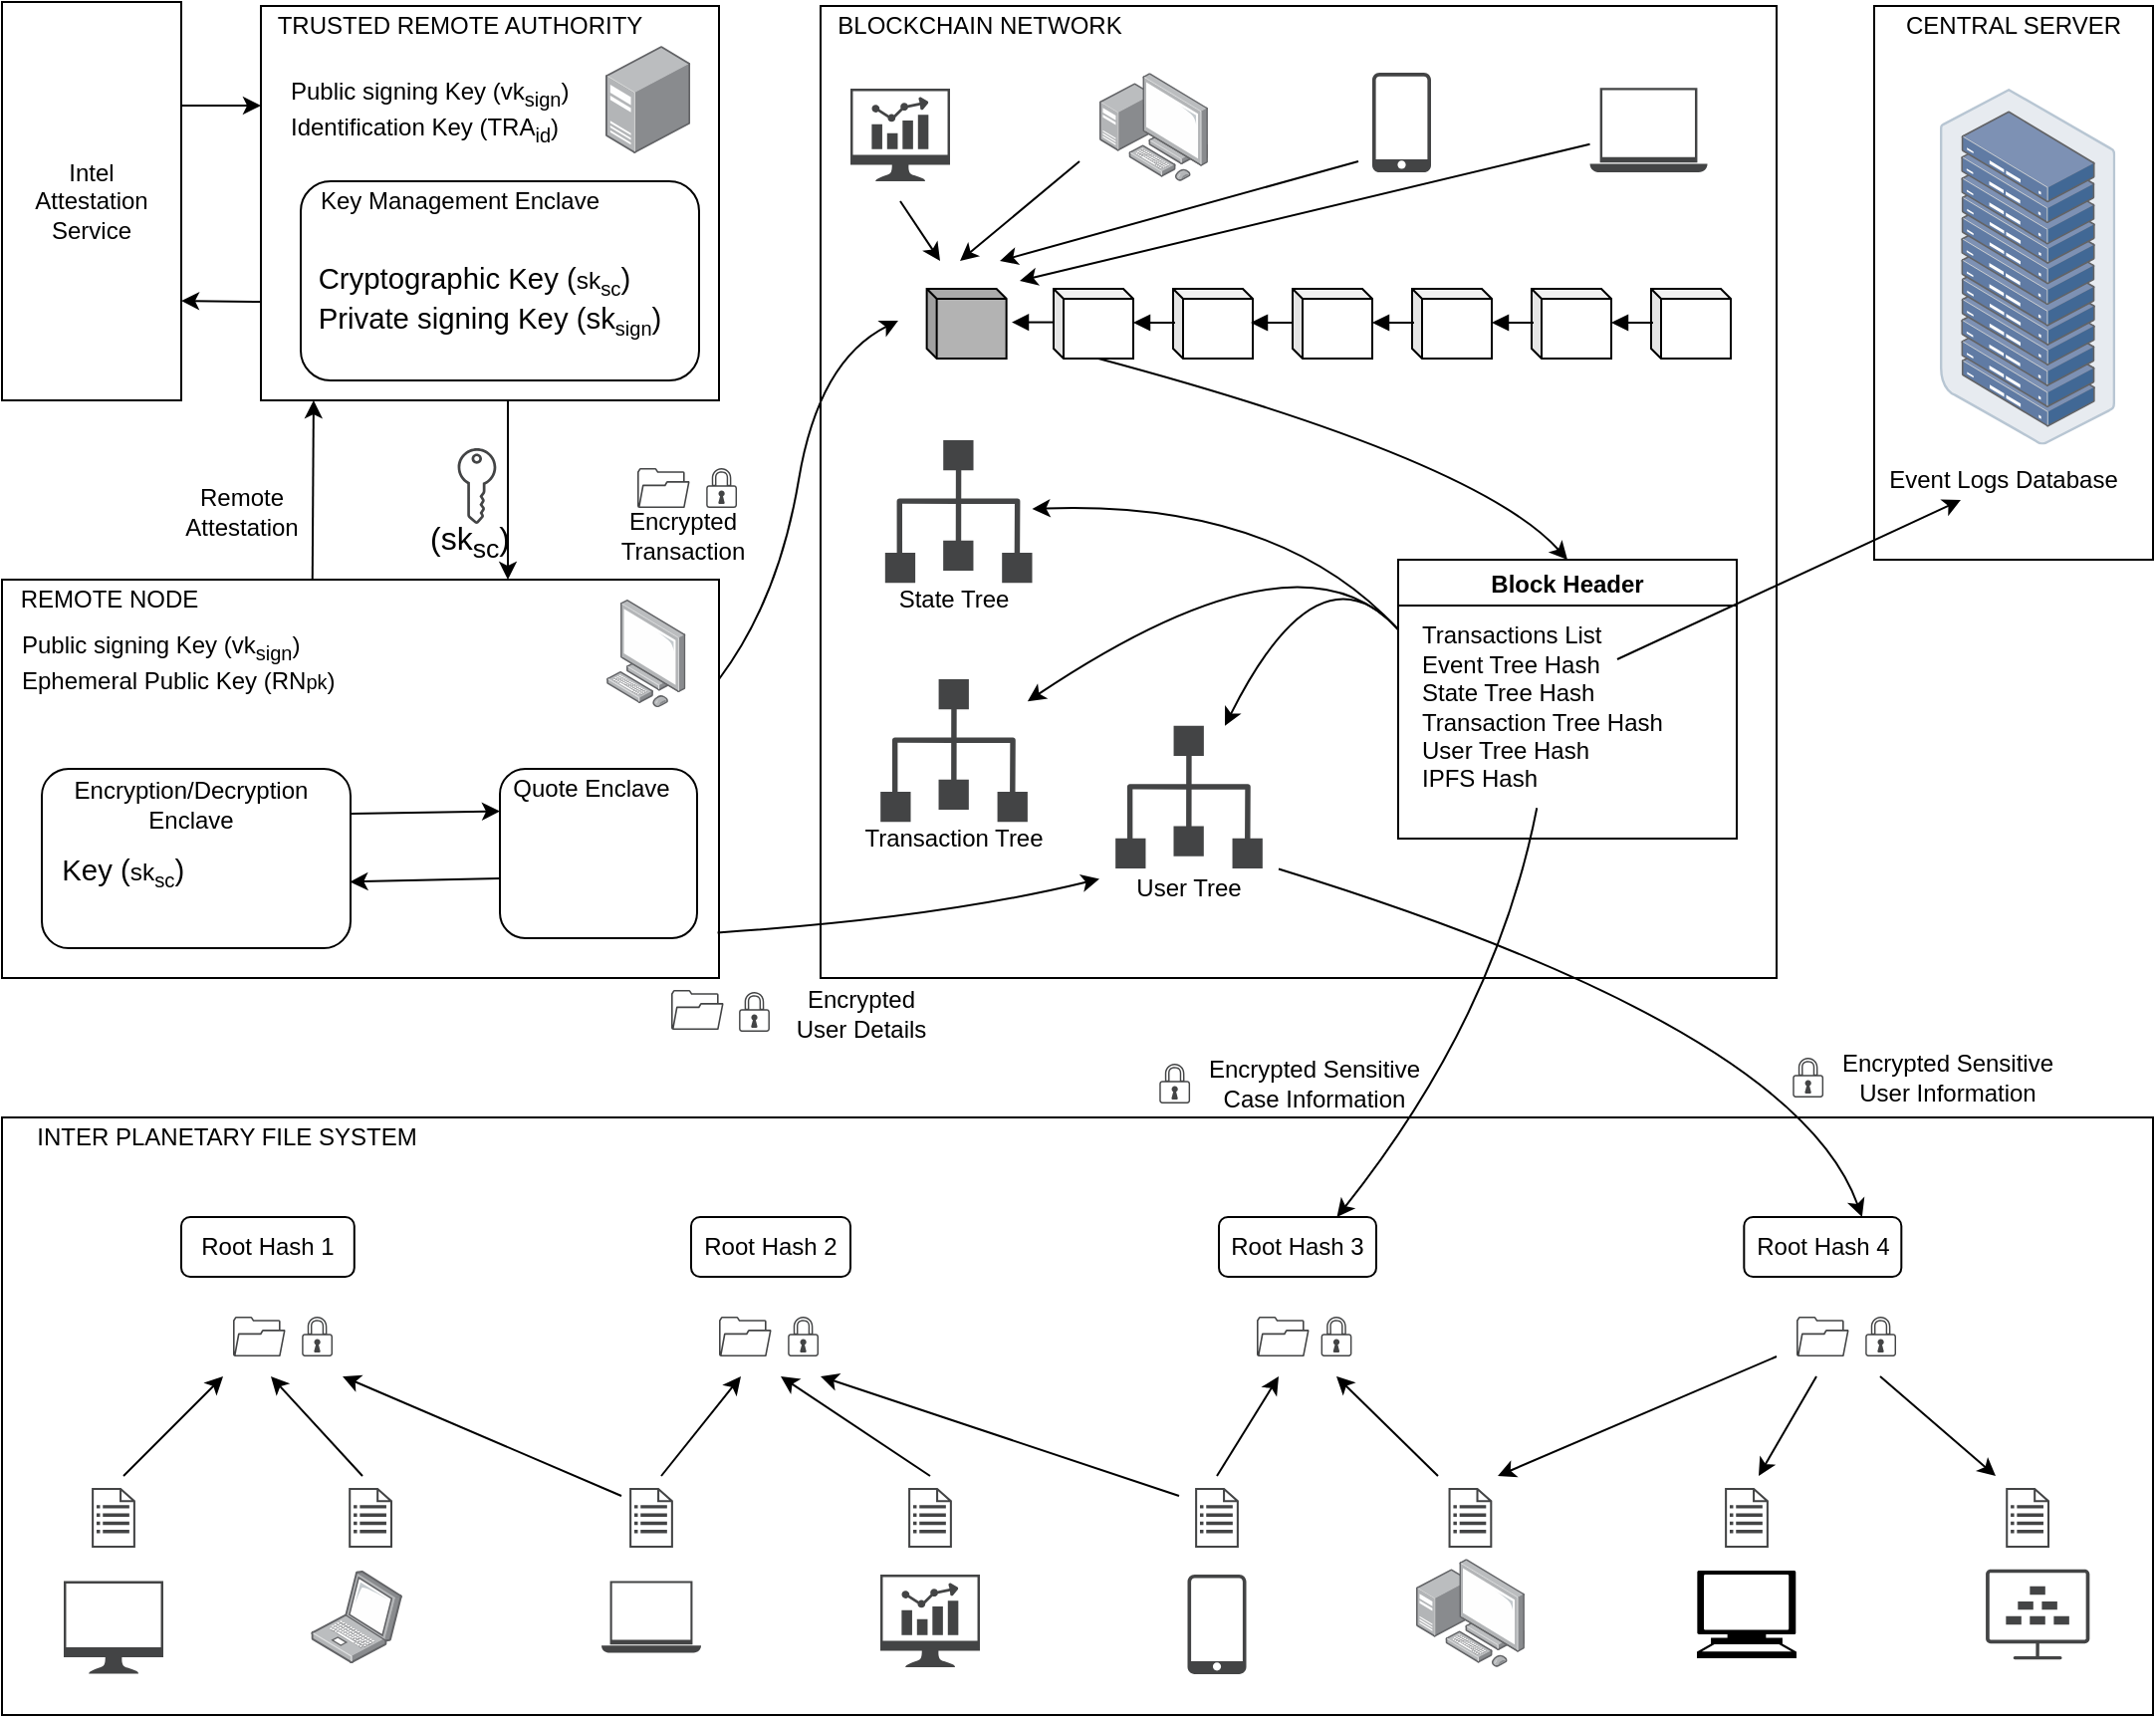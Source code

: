 <mxfile version="13.2.6" type="device"><diagram id="ZlvMi0QlI6TSLHgjh12x" name="Page-1"><mxGraphModel dx="1994" dy="653" grid="1" gridSize="10" guides="1" tooltips="1" connect="1" arrows="1" fold="1" page="1" pageScale="1" pageWidth="850" pageHeight="1100" math="0" shadow="0"><root><mxCell id="0"/><mxCell id="1" parent="0"/><mxCell id="I6vivVZ9-O53bkKmdJIt-48" value="" style="rounded=0;whiteSpace=wrap;html=1;" parent="1" vertex="1"><mxGeometry x="860" y="42" width="140" height="278" as="geometry"/></mxCell><mxCell id="nZCWz-0AaU7n0u_SrY7U-1" value="" style="rounded=0;whiteSpace=wrap;html=1;" parent="1" vertex="1"><mxGeometry x="50" y="42" width="230" height="198" as="geometry"/></mxCell><mxCell id="nZCWz-0AaU7n0u_SrY7U-2" value="" style="rounded=1;whiteSpace=wrap;html=1;" parent="1" vertex="1"><mxGeometry x="70" y="130" width="200" height="100" as="geometry"/></mxCell><mxCell id="nZCWz-0AaU7n0u_SrY7U-3" value="Key Management Enclave" style="text;html=1;strokeColor=none;fillColor=none;align=center;verticalAlign=middle;whiteSpace=wrap;rounded=0;" parent="1" vertex="1"><mxGeometry x="75" y="130" width="150" height="20" as="geometry"/></mxCell><mxCell id="nZCWz-0AaU7n0u_SrY7U-4" value="&lt;div style=&quot;text-align: left&quot;&gt;&lt;span style=&quot;font-family: &amp;#34;calibri&amp;#34; , sans-serif ; font-size: 11pt&quot;&gt;Cryptographic Key (&lt;/span&gt;&lt;span style=&quot;font-family: &amp;#34;calibri&amp;#34; , sans-serif&quot;&gt;&lt;span style=&quot;font-size: 12.222px&quot;&gt;sk&lt;sub&gt;sc&lt;/sub&gt;&lt;/span&gt;&lt;span style=&quot;font-size: 11pt&quot;&gt;)&lt;/span&gt;&lt;/span&gt;&lt;/div&gt;&lt;span style=&quot;font-family: &amp;#34;calibri&amp;#34; , sans-serif&quot;&gt;&lt;div style=&quot;text-align: left&quot;&gt;&lt;span style=&quot;font-size: 11pt&quot;&gt;Private signing Key (sk&lt;/span&gt;&lt;sub&gt;sign&lt;/sub&gt;&lt;span style=&quot;font-size: 11pt&quot;&gt;)&lt;/span&gt;&lt;/div&gt;&lt;/span&gt;" style="text;html=1;strokeColor=none;fillColor=none;align=center;verticalAlign=middle;whiteSpace=wrap;rounded=0;" parent="1" vertex="1"><mxGeometry x="75" y="170" width="180" height="40" as="geometry"/></mxCell><mxCell id="nZCWz-0AaU7n0u_SrY7U-5" value="Public signing Key (vk&lt;sub&gt;sign&lt;/sub&gt;)&lt;br&gt;Identification Key (TRA&lt;sub&gt;id&lt;/sub&gt;)" style="text;html=1;strokeColor=none;fillColor=none;align=left;verticalAlign=middle;whiteSpace=wrap;rounded=0;" parent="1" vertex="1"><mxGeometry x="63" y="80" width="200" height="30" as="geometry"/></mxCell><mxCell id="nZCWz-0AaU7n0u_SrY7U-6" value="TRUSTED REMOTE AUTHORITY" style="text;html=1;strokeColor=none;fillColor=none;align=center;verticalAlign=middle;whiteSpace=wrap;rounded=0;" parent="1" vertex="1"><mxGeometry x="50" y="42" width="200" height="20" as="geometry"/></mxCell><mxCell id="nZCWz-0AaU7n0u_SrY7U-7" value="" style="rounded=0;whiteSpace=wrap;html=1;" parent="1" vertex="1"><mxGeometry x="-80" y="330" width="360" height="200" as="geometry"/></mxCell><mxCell id="nZCWz-0AaU7n0u_SrY7U-8" value="REMOTE NODE" style="text;html=1;strokeColor=none;fillColor=none;align=center;verticalAlign=middle;whiteSpace=wrap;rounded=0;" parent="1" vertex="1"><mxGeometry x="-81" y="330" width="110" height="20" as="geometry"/></mxCell><mxCell id="nZCWz-0AaU7n0u_SrY7U-9" value="" style="rounded=1;whiteSpace=wrap;html=1;" parent="1" vertex="1"><mxGeometry x="-60" y="425" width="155" height="90" as="geometry"/></mxCell><mxCell id="nZCWz-0AaU7n0u_SrY7U-12" value="Public signing Key (vk&lt;sub&gt;sign&lt;/sub&gt;)&lt;br&gt;Ephemeral Public Key (RN&lt;span style=&quot;font-size: 10px&quot;&gt;pk&lt;/span&gt;)&lt;span style=&quot;font-size: 10px&quot;&gt;&lt;br&gt;&lt;/span&gt;&lt;span style=&quot;font-size: 8.333px&quot;&gt;&amp;nbsp;&lt;/span&gt;" style="text;html=1;strokeColor=none;fillColor=none;align=left;verticalAlign=middle;whiteSpace=wrap;rounded=0;" parent="1" vertex="1"><mxGeometry x="-72.5" y="364.06" width="170" height="30" as="geometry"/></mxCell><mxCell id="nZCWz-0AaU7n0u_SrY7U-13" value="&lt;div&gt;&lt;span style=&quot;font-family: &amp;#34;calibri&amp;#34; , sans-serif ; font-size: 11pt&quot;&gt;&amp;nbsp; Key (&lt;/span&gt;&lt;span style=&quot;font-family: &amp;#34;calibri&amp;#34; , sans-serif&quot;&gt;&lt;span style=&quot;font-size: 12.222px&quot;&gt;sk&lt;sub&gt;sc&lt;/sub&gt;&lt;/span&gt;&lt;span style=&quot;font-size: 11pt&quot;&gt;)&lt;br&gt;&lt;/span&gt;&lt;/span&gt;&lt;/div&gt;&lt;span style=&quot;font-family: &amp;#34;calibri&amp;#34; , sans-serif&quot;&gt;&lt;br&gt;&lt;/span&gt;" style="text;html=1;strokeColor=none;fillColor=none;align=left;verticalAlign=middle;whiteSpace=wrap;rounded=0;" parent="1" vertex="1"><mxGeometry x="-60" y="465" width="145" height="40" as="geometry"/></mxCell><mxCell id="nZCWz-0AaU7n0u_SrY7U-14" value="Encryption/Decryption Enclave" style="text;html=1;strokeColor=none;fillColor=none;align=center;verticalAlign=middle;whiteSpace=wrap;rounded=0;" parent="1" vertex="1"><mxGeometry x="-55" y="425" width="140" height="35" as="geometry"/></mxCell><mxCell id="nZCWz-0AaU7n0u_SrY7U-16" value="" style="rounded=0;whiteSpace=wrap;html=1;" parent="1" vertex="1"><mxGeometry x="331" y="42" width="480" height="488" as="geometry"/></mxCell><mxCell id="nZCWz-0AaU7n0u_SrY7U-17" value="BLOCKCHAIN NETWORK" style="text;html=1;strokeColor=none;fillColor=none;align=center;verticalAlign=middle;whiteSpace=wrap;rounded=0;" parent="1" vertex="1"><mxGeometry x="331" y="42" width="160" height="20" as="geometry"/></mxCell><mxCell id="nZCWz-0AaU7n0u_SrY7U-18" value="" style="shape=cube;whiteSpace=wrap;html=1;boundedLbl=1;backgroundOutline=1;darkOpacity=0.05;darkOpacity2=0.1;size=5;" parent="1" vertex="1"><mxGeometry x="448" y="184" width="40" height="35" as="geometry"/></mxCell><mxCell id="nZCWz-0AaU7n0u_SrY7U-19" value="" style="shape=cube;whiteSpace=wrap;html=1;boundedLbl=1;backgroundOutline=1;darkOpacity=0.05;darkOpacity2=0.1;size=5;" parent="1" vertex="1"><mxGeometry x="508" y="184" width="40" height="35" as="geometry"/></mxCell><mxCell id="nZCWz-0AaU7n0u_SrY7U-20" value="" style="shape=cube;whiteSpace=wrap;html=1;boundedLbl=1;backgroundOutline=1;darkOpacity=0.05;darkOpacity2=0.1;size=5;" parent="1" vertex="1"><mxGeometry x="568" y="184" width="40" height="35" as="geometry"/></mxCell><mxCell id="nZCWz-0AaU7n0u_SrY7U-21" value="" style="shape=cube;whiteSpace=wrap;html=1;boundedLbl=1;backgroundOutline=1;darkOpacity=0.05;darkOpacity2=0.1;size=5;" parent="1" vertex="1"><mxGeometry x="628" y="184" width="40" height="35" as="geometry"/></mxCell><mxCell id="nZCWz-0AaU7n0u_SrY7U-22" value="" style="shape=cube;whiteSpace=wrap;html=1;boundedLbl=1;backgroundOutline=1;darkOpacity=0.05;darkOpacity2=0.1;size=5;" parent="1" vertex="1"><mxGeometry x="748" y="184" width="40" height="35" as="geometry"/></mxCell><mxCell id="nZCWz-0AaU7n0u_SrY7U-23" value="" style="shape=cube;whiteSpace=wrap;html=1;boundedLbl=1;backgroundOutline=1;darkOpacity=0.05;darkOpacity2=0.1;size=5;" parent="1" vertex="1"><mxGeometry x="688" y="184" width="40" height="35" as="geometry"/></mxCell><mxCell id="nZCWz-0AaU7n0u_SrY7U-33" value="" style="endArrow=block;endFill=1;endSize=6;html=1;entryX=0;entryY=0;entryDx=40;entryDy=20;entryPerimeter=0;" parent="1" edge="1"><mxGeometry width="100" relative="1" as="geometry"><mxPoint x="749" y="201" as="sourcePoint"/><mxPoint x="728" y="201" as="targetPoint"/></mxGeometry></mxCell><mxCell id="nZCWz-0AaU7n0u_SrY7U-34" value="" style="endArrow=block;endFill=1;endSize=6;html=1;entryX=0;entryY=0;entryDx=40;entryDy=20;entryPerimeter=0;" parent="1" edge="1"><mxGeometry width="100" relative="1" as="geometry"><mxPoint x="689" y="201" as="sourcePoint"/><mxPoint x="668" y="201" as="targetPoint"/></mxGeometry></mxCell><mxCell id="nZCWz-0AaU7n0u_SrY7U-35" value="" style="endArrow=block;endFill=1;endSize=6;html=1;entryX=0;entryY=0;entryDx=40;entryDy=20;entryPerimeter=0;" parent="1" edge="1"><mxGeometry width="100" relative="1" as="geometry"><mxPoint x="629" y="201" as="sourcePoint"/><mxPoint x="608" y="201" as="targetPoint"/></mxGeometry></mxCell><mxCell id="nZCWz-0AaU7n0u_SrY7U-36" value="" style="endArrow=block;endFill=1;endSize=6;html=1;entryX=0;entryY=0;entryDx=40;entryDy=20;entryPerimeter=0;" parent="1" edge="1"><mxGeometry width="100" relative="1" as="geometry"><mxPoint x="568" y="201" as="sourcePoint"/><mxPoint x="547" y="201" as="targetPoint"/></mxGeometry></mxCell><mxCell id="nZCWz-0AaU7n0u_SrY7U-37" value="" style="endArrow=block;endFill=1;endSize=6;html=1;entryX=0;entryY=0;entryDx=40;entryDy=20;entryPerimeter=0;" parent="1" edge="1"><mxGeometry width="100" relative="1" as="geometry"><mxPoint x="509" y="201" as="sourcePoint"/><mxPoint x="488" y="201" as="targetPoint"/></mxGeometry></mxCell><mxCell id="nZCWz-0AaU7n0u_SrY7U-38" value="Block Header" style="swimlane;" parent="1" vertex="1"><mxGeometry x="621" y="320" width="170" height="140" as="geometry"/></mxCell><mxCell id="nZCWz-0AaU7n0u_SrY7U-39" value="Transactions List&lt;br&gt;Event Tree Hash&lt;br&gt;State Tree Hash&lt;br&gt;Transaction Tree Hash&lt;br&gt;User Tree Hash&lt;br&gt;IPFS Hash" style="text;html=1;strokeColor=none;fillColor=none;align=left;verticalAlign=middle;whiteSpace=wrap;rounded=0;" parent="nZCWz-0AaU7n0u_SrY7U-38" vertex="1"><mxGeometry x="10" y="28" width="140" height="92" as="geometry"/></mxCell><mxCell id="nZCWz-0AaU7n0u_SrY7U-42" value="&lt;span style=&quot;color: rgba(0 , 0 , 0 , 0) ; font-family: monospace ; font-size: 0px&quot;&gt;%3CmxGraphModel%3E%3Croot%3E%3CmxCell%20id%3D%220%22%2F%3E%3CmxCell%20id%3D%221%22%20parent%3D%220%22%2F%3E%3CmxCell%20id%3D%222%22%20value%3D%22%22%20style%3D%22endArrow%3Dclassic%3Bhtml%3D1%3BentryX%3D1.325%3BentryY%3D1.5%3BentryDx%3D0%3BentryDy%3D0%3BentryPerimeter%3D0%3B%22%20edge%3D%221%22%20parent%3D%221%22%3E%3CmxGeometry%20width%3D%2250%22%20height%3D%2250%22%20relative%3D%221%22%20as%3D%22geometry%22%3E%3CmxPoint%20x%3D%22350%22%20y%3D%22830%22%20as%3D%22sourcePoint%22%2F%3E%3CmxPoint%20x%3D%22210.005%22%20y%3D%22770%22%20as%3D%22targetPoint%22%2F%3E%3C%2FmxGeometry%3E%3C%2FmxCell%3E%3C%2Froot%3E%3C%2FmxGraphModel%3E&lt;/span&gt;" style="rounded=0;whiteSpace=wrap;html=1;" parent="1" vertex="1"><mxGeometry x="-80" y="600" width="1080" height="300" as="geometry"/></mxCell><mxCell id="nZCWz-0AaU7n0u_SrY7U-43" value="INTER PLANETARY FILE SYSTEM" style="text;html=1;strokeColor=none;fillColor=none;align=center;verticalAlign=middle;whiteSpace=wrap;rounded=0;" parent="1" vertex="1"><mxGeometry x="-77" y="600" width="220" height="20" as="geometry"/></mxCell><mxCell id="nZCWz-0AaU7n0u_SrY7U-44" value="Root Hash 1" style="rounded=1;whiteSpace=wrap;html=1;" parent="1" vertex="1"><mxGeometry x="10.0" y="650" width="86.9" height="30" as="geometry"/></mxCell><mxCell id="I6vivVZ9-O53bkKmdJIt-7" value="" style="pointerEvents=1;shadow=0;dashed=0;html=1;strokeColor=none;fillColor=#434445;aspect=fixed;labelPosition=center;verticalLabelPosition=bottom;verticalAlign=top;align=center;outlineConnect=0;shape=mxgraph.vvd.laptop;" parent="1" vertex="1"><mxGeometry x="221" y="832.75" width="50" height="36" as="geometry"/></mxCell><mxCell id="I6vivVZ9-O53bkKmdJIt-9" value="" style="pointerEvents=1;shadow=0;dashed=0;html=1;strokeColor=none;fillColor=#434445;aspect=fixed;labelPosition=center;verticalLabelPosition=bottom;verticalAlign=top;align=center;outlineConnect=0;shape=mxgraph.vvd.monitor;" parent="1" vertex="1"><mxGeometry x="-49" y="832.75" width="50" height="46.5" as="geometry"/></mxCell><mxCell id="I6vivVZ9-O53bkKmdJIt-10" value="" style="pointerEvents=1;shadow=0;dashed=0;html=1;strokeColor=none;fillColor=#434445;aspect=fixed;labelPosition=center;verticalLabelPosition=bottom;verticalAlign=top;align=center;outlineConnect=0;shape=mxgraph.vvd.nsx_dashboard;" parent="1" vertex="1"><mxGeometry x="361" y="829.5" width="50" height="46.5" as="geometry"/></mxCell><mxCell id="I6vivVZ9-O53bkKmdJIt-11" value="" style="pointerEvents=1;shadow=0;dashed=0;html=1;strokeColor=none;fillColor=#434445;aspect=fixed;labelPosition=center;verticalLabelPosition=bottom;verticalAlign=top;align=center;outlineConnect=0;shape=mxgraph.vvd.recovery_plan;" parent="1" vertex="1"><mxGeometry x="-34.95" y="786" width="21.9" height="30" as="geometry"/></mxCell><mxCell id="I6vivVZ9-O53bkKmdJIt-12" value="" style="pointerEvents=1;shadow=0;dashed=0;html=1;strokeColor=none;fillColor=#434445;aspect=fixed;labelPosition=center;verticalLabelPosition=bottom;verticalAlign=top;align=center;outlineConnect=0;shape=mxgraph.vvd.phone;" parent="1" vertex="1"><mxGeometry x="515.25" y="829.5" width="29.5" height="50" as="geometry"/></mxCell><mxCell id="I6vivVZ9-O53bkKmdJIt-14" value="" style="points=[];aspect=fixed;html=1;align=center;shadow=0;dashed=0;image;image=img/lib/allied_telesis/computer_and_terminals/Personal_Computer_with_Server.svg;" parent="1" vertex="1"><mxGeometry x="630" y="821.55" width="54.45" height="54.45" as="geometry"/></mxCell><mxCell id="I6vivVZ9-O53bkKmdJIt-15" value="" style="points=[];aspect=fixed;html=1;align=center;shadow=0;dashed=0;image;image=img/lib/allied_telesis/computer_and_terminals/Laptop.svg;" parent="1" vertex="1"><mxGeometry x="75.15" y="827.5" width="45.85" height="46.5" as="geometry"/></mxCell><mxCell id="I6vivVZ9-O53bkKmdJIt-16" value="" style="pointerEvents=1;shadow=0;dashed=0;html=1;strokeColor=none;fillColor=#434445;aspect=fixed;labelPosition=center;verticalLabelPosition=bottom;verticalAlign=top;align=center;outlineConnect=0;shape=mxgraph.vvd.recovery_plan;" parent="1" vertex="1"><mxGeometry x="235.05" y="786" width="21.9" height="30" as="geometry"/></mxCell><mxCell id="I6vivVZ9-O53bkKmdJIt-17" value="" style="pointerEvents=1;shadow=0;dashed=0;html=1;strokeColor=none;fillColor=#434445;aspect=fixed;labelPosition=center;verticalLabelPosition=bottom;verticalAlign=top;align=center;outlineConnect=0;shape=mxgraph.vvd.recovery_plan;" parent="1" vertex="1"><mxGeometry x="375.05" y="786" width="21.9" height="30" as="geometry"/></mxCell><mxCell id="I6vivVZ9-O53bkKmdJIt-18" value="" style="pointerEvents=1;shadow=0;dashed=0;html=1;strokeColor=none;fillColor=#434445;aspect=fixed;labelPosition=center;verticalLabelPosition=bottom;verticalAlign=top;align=center;outlineConnect=0;shape=mxgraph.vvd.recovery_plan;" parent="1" vertex="1"><mxGeometry x="519.05" y="786" width="21.9" height="30" as="geometry"/></mxCell><mxCell id="I6vivVZ9-O53bkKmdJIt-19" value="" style="pointerEvents=1;shadow=0;dashed=0;html=1;strokeColor=none;fillColor=#434445;aspect=fixed;labelPosition=center;verticalLabelPosition=bottom;verticalAlign=top;align=center;outlineConnect=0;shape=mxgraph.vvd.recovery_plan;" parent="1" vertex="1"><mxGeometry x="646.27" y="786" width="21.9" height="30" as="geometry"/></mxCell><mxCell id="I6vivVZ9-O53bkKmdJIt-21" value="" style="pointerEvents=1;shadow=0;dashed=0;html=1;strokeColor=none;fillColor=#434445;aspect=fixed;labelPosition=center;verticalLabelPosition=bottom;verticalAlign=top;align=center;outlineConnect=0;shape=mxgraph.vvd.recovery_plan;" parent="1" vertex="1"><mxGeometry x="94.1" y="786" width="21.9" height="30" as="geometry"/></mxCell><mxCell id="I6vivVZ9-O53bkKmdJIt-22" value="Root Hash 2" style="rounded=1;whiteSpace=wrap;html=1;" parent="1" vertex="1"><mxGeometry x="266" y="650" width="80" height="30" as="geometry"/></mxCell><mxCell id="I6vivVZ9-O53bkKmdJIt-23" value="Root Hash 3" style="rounded=1;whiteSpace=wrap;html=1;" parent="1" vertex="1"><mxGeometry x="531" y="650" width="79" height="30" as="geometry"/></mxCell><mxCell id="I6vivVZ9-O53bkKmdJIt-24" value="" style="pointerEvents=1;shadow=0;dashed=0;html=1;strokeColor=none;fillColor=#434445;aspect=fixed;labelPosition=center;verticalLabelPosition=bottom;verticalAlign=top;align=center;outlineConnect=0;shape=mxgraph.vvd.folder;" parent="1" vertex="1"><mxGeometry x="36" y="700" width="26.32" height="20" as="geometry"/></mxCell><mxCell id="I6vivVZ9-O53bkKmdJIt-26" value="" style="pointerEvents=1;shadow=0;dashed=0;html=1;strokeColor=none;fillColor=#434445;aspect=fixed;labelPosition=center;verticalLabelPosition=bottom;verticalAlign=top;align=center;outlineConnect=0;shape=mxgraph.vvd.security;" parent="1" vertex="1"><mxGeometry x="70.6" y="700" width="15.4" height="20" as="geometry"/></mxCell><mxCell id="I6vivVZ9-O53bkKmdJIt-29" value="" style="pointerEvents=1;shadow=0;dashed=0;html=1;strokeColor=none;fillColor=#434445;aspect=fixed;labelPosition=center;verticalLabelPosition=bottom;verticalAlign=top;align=center;outlineConnect=0;shape=mxgraph.vvd.folder;" parent="1" vertex="1"><mxGeometry x="550" y="700" width="26.32" height="20" as="geometry"/></mxCell><mxCell id="I6vivVZ9-O53bkKmdJIt-30" value="" style="pointerEvents=1;shadow=0;dashed=0;html=1;strokeColor=none;fillColor=#434445;aspect=fixed;labelPosition=center;verticalLabelPosition=bottom;verticalAlign=top;align=center;outlineConnect=0;shape=mxgraph.vvd.security;" parent="1" vertex="1"><mxGeometry x="582.3" y="700" width="15.4" height="20" as="geometry"/></mxCell><mxCell id="I6vivVZ9-O53bkKmdJIt-31" value="" style="pointerEvents=1;shadow=0;dashed=0;html=1;strokeColor=none;fillColor=#434445;aspect=fixed;labelPosition=center;verticalLabelPosition=bottom;verticalAlign=top;align=center;outlineConnect=0;shape=mxgraph.vvd.folder;" parent="1" vertex="1"><mxGeometry x="280" y="700" width="26.32" height="20" as="geometry"/></mxCell><mxCell id="I6vivVZ9-O53bkKmdJIt-32" value="" style="pointerEvents=1;shadow=0;dashed=0;html=1;strokeColor=none;fillColor=#434445;aspect=fixed;labelPosition=center;verticalLabelPosition=bottom;verticalAlign=top;align=center;outlineConnect=0;shape=mxgraph.vvd.security;" parent="1" vertex="1"><mxGeometry x="314.6" y="700" width="15.4" height="20" as="geometry"/></mxCell><mxCell id="I6vivVZ9-O53bkKmdJIt-33" value="" style="endArrow=classic;html=1;exitX=0.728;exitY=-0.2;exitDx=0;exitDy=0;exitPerimeter=0;" parent="1" source="I6vivVZ9-O53bkKmdJIt-11" edge="1"><mxGeometry width="50" height="50" relative="1" as="geometry"><mxPoint x="-29" y="780" as="sourcePoint"/><mxPoint x="31" y="730" as="targetPoint"/></mxGeometry></mxCell><mxCell id="I6vivVZ9-O53bkKmdJIt-34" value="" style="endArrow=classic;html=1;" parent="1" edge="1"><mxGeometry width="50" height="50" relative="1" as="geometry"><mxPoint x="101" y="780" as="sourcePoint"/><mxPoint x="55" y="730" as="targetPoint"/></mxGeometry></mxCell><mxCell id="I6vivVZ9-O53bkKmdJIt-35" value="" style="endArrow=classic;html=1;entryX=1.325;entryY=1.5;entryDx=0;entryDy=0;entryPerimeter=0;" parent="1" target="I6vivVZ9-O53bkKmdJIt-26" edge="1"><mxGeometry width="50" height="50" relative="1" as="geometry"><mxPoint x="231" y="790" as="sourcePoint"/><mxPoint x="221.01" y="736" as="targetPoint"/></mxGeometry></mxCell><mxCell id="I6vivVZ9-O53bkKmdJIt-36" value="" style="endArrow=classic;html=1;" parent="1" edge="1"><mxGeometry width="50" height="50" relative="1" as="geometry"><mxPoint x="251" y="780" as="sourcePoint"/><mxPoint x="291" y="730" as="targetPoint"/></mxGeometry></mxCell><mxCell id="I6vivVZ9-O53bkKmdJIt-37" value="" style="endArrow=classic;html=1;" parent="1" edge="1"><mxGeometry width="50" height="50" relative="1" as="geometry"><mxPoint x="386" y="780" as="sourcePoint"/><mxPoint x="311" y="730" as="targetPoint"/></mxGeometry></mxCell><mxCell id="I6vivVZ9-O53bkKmdJIt-38" value="" style="endArrow=classic;html=1;" parent="1" edge="1"><mxGeometry width="50" height="50" relative="1" as="geometry"><mxPoint x="511" y="790" as="sourcePoint"/><mxPoint x="331" y="730" as="targetPoint"/></mxGeometry></mxCell><mxCell id="I6vivVZ9-O53bkKmdJIt-39" value="" style="endArrow=classic;html=1;" parent="1" edge="1"><mxGeometry width="50" height="50" relative="1" as="geometry"><mxPoint x="530" y="780" as="sourcePoint"/><mxPoint x="561" y="730" as="targetPoint"/></mxGeometry></mxCell><mxCell id="I6vivVZ9-O53bkKmdJIt-40" value="" style="endArrow=classic;html=1;" parent="1" edge="1"><mxGeometry width="50" height="50" relative="1" as="geometry"><mxPoint x="641" y="780" as="sourcePoint"/><mxPoint x="590" y="730" as="targetPoint"/></mxGeometry></mxCell><mxCell id="I6vivVZ9-O53bkKmdJIt-41" value="" style="curved=1;endArrow=classic;html=1;exitX=0.426;exitY=1.05;exitDx=0;exitDy=0;exitPerimeter=0;entryX=0.75;entryY=0;entryDx=0;entryDy=0;" parent="1" source="nZCWz-0AaU7n0u_SrY7U-39" target="I6vivVZ9-O53bkKmdJIt-23" edge="1"><mxGeometry width="50" height="50" relative="1" as="geometry"><mxPoint x="670" y="360" as="sourcePoint"/><mxPoint x="700" y="680" as="targetPoint"/><Array as="points"><mxPoint x="670" y="550"/></Array></mxGeometry></mxCell><mxCell id="I6vivVZ9-O53bkKmdJIt-44" value="" style="points=[];aspect=fixed;html=1;align=center;shadow=0;dashed=0;image;image=img/lib/allied_telesis/storage/Datacenter_Server_Rack.svg;" parent="1" vertex="1"><mxGeometry x="892.96" y="83.5" width="88.2" height="178.8" as="geometry"/></mxCell><mxCell id="I6vivVZ9-O53bkKmdJIt-47" value="" style="curved=1;endArrow=classic;html=1;entryX=0.25;entryY=1;entryDx=0;entryDy=0;" parent="1" edge="1"><mxGeometry width="50" height="50" relative="1" as="geometry"><mxPoint x="731" y="370" as="sourcePoint"/><mxPoint x="903.5" y="290" as="targetPoint"/><Array as="points"><mxPoint x="861" y="310"/></Array></mxGeometry></mxCell><mxCell id="I6vivVZ9-O53bkKmdJIt-49" value="CENTRAL SERVER" style="text;html=1;strokeColor=none;fillColor=none;align=center;verticalAlign=middle;whiteSpace=wrap;rounded=0;" parent="1" vertex="1"><mxGeometry x="870" y="42" width="120" height="20" as="geometry"/></mxCell><mxCell id="I6vivVZ9-O53bkKmdJIt-51" value="" style="shape=mxgraph.signs.tech.computer;html=1;pointerEvents=1;fillColor=#000000;strokeColor=none;verticalLabelPosition=bottom;verticalAlign=top;align=center;" parent="1" vertex="1"><mxGeometry x="771" y="827.5" width="50" height="44" as="geometry"/></mxCell><mxCell id="I6vivVZ9-O53bkKmdJIt-52" value="" style="pointerEvents=1;shadow=0;dashed=0;html=1;strokeColor=none;fillColor=#434445;aspect=fixed;labelPosition=center;verticalLabelPosition=bottom;verticalAlign=top;align=center;outlineConnect=0;shape=mxgraph.vvd.horizon;" parent="1" vertex="1"><mxGeometry x="916.04" y="826.83" width="52.13" height="45.35" as="geometry"/></mxCell><mxCell id="I6vivVZ9-O53bkKmdJIt-53" value="" style="pointerEvents=1;shadow=0;dashed=0;html=1;strokeColor=none;fillColor=#434445;aspect=fixed;labelPosition=center;verticalLabelPosition=bottom;verticalAlign=top;align=center;outlineConnect=0;shape=mxgraph.vvd.recovery_plan;" parent="1" vertex="1"><mxGeometry x="785.05" y="786" width="21.9" height="30" as="geometry"/></mxCell><mxCell id="I6vivVZ9-O53bkKmdJIt-54" value="" style="pointerEvents=1;shadow=0;dashed=0;html=1;strokeColor=none;fillColor=#434445;aspect=fixed;labelPosition=center;verticalLabelPosition=bottom;verticalAlign=top;align=center;outlineConnect=0;shape=mxgraph.vvd.recovery_plan;" parent="1" vertex="1"><mxGeometry x="926.11" y="786" width="21.9" height="30" as="geometry"/></mxCell><mxCell id="I6vivVZ9-O53bkKmdJIt-55" value="" style="pointerEvents=1;shadow=0;dashed=0;html=1;strokeColor=none;fillColor=#434445;aspect=fixed;labelPosition=center;verticalLabelPosition=bottom;verticalAlign=top;align=center;outlineConnect=0;shape=mxgraph.vvd.folder;" parent="1" vertex="1"><mxGeometry x="821" y="700" width="26.32" height="20" as="geometry"/></mxCell><mxCell id="I6vivVZ9-O53bkKmdJIt-56" value="" style="pointerEvents=1;shadow=0;dashed=0;html=1;strokeColor=none;fillColor=#434445;aspect=fixed;labelPosition=center;verticalLabelPosition=bottom;verticalAlign=top;align=center;outlineConnect=0;shape=mxgraph.vvd.security;" parent="1" vertex="1"><mxGeometry x="855.6" y="700" width="15.4" height="20" as="geometry"/></mxCell><mxCell id="I6vivVZ9-O53bkKmdJIt-59" value="" style="endArrow=classic;html=1;" parent="1" edge="1"><mxGeometry width="50" height="50" relative="1" as="geometry"><mxPoint x="831" y="730" as="sourcePoint"/><mxPoint x="802" y="780" as="targetPoint"/></mxGeometry></mxCell><mxCell id="I6vivVZ9-O53bkKmdJIt-60" value="" style="endArrow=classic;html=1;" parent="1" edge="1"><mxGeometry width="50" height="50" relative="1" as="geometry"><mxPoint x="863" y="730" as="sourcePoint"/><mxPoint x="921" y="780" as="targetPoint"/></mxGeometry></mxCell><mxCell id="I6vivVZ9-O53bkKmdJIt-61" value="" style="endArrow=classic;html=1;" parent="1" edge="1"><mxGeometry width="50" height="50" relative="1" as="geometry"><mxPoint x="811" y="720" as="sourcePoint"/><mxPoint x="671" y="780" as="targetPoint"/></mxGeometry></mxCell><mxCell id="I6vivVZ9-O53bkKmdJIt-62" value="Root Hash 4" style="rounded=1;whiteSpace=wrap;html=1;" parent="1" vertex="1"><mxGeometry x="794.66" y="650" width="79" height="30" as="geometry"/></mxCell><mxCell id="I6vivVZ9-O53bkKmdJIt-63" value="" style="shape=cube;whiteSpace=wrap;html=1;boundedLbl=1;backgroundOutline=1;darkOpacity=0.05;darkOpacity2=0.1;size=5;fillColor=#B3B3B3;" parent="1" vertex="1"><mxGeometry x="384.32" y="184" width="40" height="35" as="geometry"/></mxCell><mxCell id="I6vivVZ9-O53bkKmdJIt-64" value="" style="endArrow=block;endFill=1;endSize=6;html=1;entryX=0;entryY=0;entryDx=40;entryDy=20;entryPerimeter=0;" parent="1" edge="1"><mxGeometry width="100" relative="1" as="geometry"><mxPoint x="448" y="200.79" as="sourcePoint"/><mxPoint x="427" y="200.79" as="targetPoint"/></mxGeometry></mxCell><mxCell id="I6vivVZ9-O53bkKmdJIt-70" value="" style="pointerEvents=1;shadow=0;dashed=0;html=1;strokeColor=none;fillColor=#434445;aspect=fixed;labelPosition=center;verticalLabelPosition=bottom;verticalAlign=top;align=center;outlineConnect=0;shape=mxgraph.vvd.infrastructure;" parent="1" vertex="1"><mxGeometry x="363.41" y="260" width="73.84" height="71.63" as="geometry"/></mxCell><mxCell id="I6vivVZ9-O53bkKmdJIt-72" value="" style="pointerEvents=1;shadow=0;dashed=0;html=1;strokeColor=none;fillColor=#434445;aspect=fixed;labelPosition=center;verticalLabelPosition=bottom;verticalAlign=top;align=center;outlineConnect=0;shape=mxgraph.vvd.infrastructure;" parent="1" vertex="1"><mxGeometry x="479.08" y="403.37" width="73.84" height="71.63" as="geometry"/></mxCell><mxCell id="I6vivVZ9-O53bkKmdJIt-73" value="" style="pointerEvents=1;shadow=0;dashed=0;html=1;strokeColor=none;fillColor=#434445;aspect=fixed;labelPosition=center;verticalLabelPosition=bottom;verticalAlign=top;align=center;outlineConnect=0;shape=mxgraph.vvd.infrastructure;" parent="1" vertex="1"><mxGeometry x="361.1" y="380" width="73.84" height="71.63" as="geometry"/></mxCell><mxCell id="I6vivVZ9-O53bkKmdJIt-74" value="" style="curved=1;endArrow=classic;html=1;exitX=0;exitY=0.25;exitDx=0;exitDy=0;" parent="1" source="nZCWz-0AaU7n0u_SrY7U-38" target="I6vivVZ9-O53bkKmdJIt-70" edge="1"><mxGeometry width="50" height="50" relative="1" as="geometry"><mxPoint x="621" y="320" as="sourcePoint"/><mxPoint x="903" y="315" as="targetPoint"/><Array as="points"><mxPoint x="561" y="290"/></Array></mxGeometry></mxCell><mxCell id="I6vivVZ9-O53bkKmdJIt-75" value="" style="curved=1;endArrow=classic;html=1;exitX=0;exitY=0.25;exitDx=0;exitDy=0;" parent="1" source="nZCWz-0AaU7n0u_SrY7U-38" target="I6vivVZ9-O53bkKmdJIt-73" edge="1"><mxGeometry width="50" height="50" relative="1" as="geometry"><mxPoint x="621" y="300" as="sourcePoint"/><mxPoint x="451.24" y="258.583" as="targetPoint"/><Array as="points"><mxPoint x="571" y="300"/></Array></mxGeometry></mxCell><mxCell id="I6vivVZ9-O53bkKmdJIt-76" value="" style="curved=1;endArrow=classic;html=1;exitX=0;exitY=0.25;exitDx=0;exitDy=0;" parent="1" source="nZCWz-0AaU7n0u_SrY7U-38" target="I6vivVZ9-O53bkKmdJIt-72" edge="1"><mxGeometry width="50" height="50" relative="1" as="geometry"><mxPoint x="641" y="320" as="sourcePoint"/><mxPoint x="461.24" y="268.583" as="targetPoint"/><Array as="points"><mxPoint x="581" y="310"/></Array></mxGeometry></mxCell><mxCell id="I6vivVZ9-O53bkKmdJIt-78" value="User Tree" style="text;html=1;strokeColor=none;fillColor=none;align=center;verticalAlign=middle;whiteSpace=wrap;rounded=0;" parent="1" vertex="1"><mxGeometry x="471" y="475.26" width="90" height="20" as="geometry"/></mxCell><mxCell id="I6vivVZ9-O53bkKmdJIt-79" value="Transaction Tree" style="text;html=1;strokeColor=none;fillColor=none;align=center;verticalAlign=middle;whiteSpace=wrap;rounded=0;" parent="1" vertex="1"><mxGeometry x="350.57" y="450" width="94.03" height="20" as="geometry"/></mxCell><mxCell id="I6vivVZ9-O53bkKmdJIt-81" value="State Tree" style="text;html=1;strokeColor=none;fillColor=none;align=center;verticalAlign=middle;whiteSpace=wrap;rounded=0;" parent="1" vertex="1"><mxGeometry x="350.57" y="330" width="94.03" height="20" as="geometry"/></mxCell><mxCell id="I6vivVZ9-O53bkKmdJIt-84" value="" style="pointerEvents=1;shadow=0;dashed=0;html=1;strokeColor=none;fillColor=#434445;aspect=fixed;labelPosition=center;verticalLabelPosition=bottom;verticalAlign=top;align=center;outlineConnect=0;shape=mxgraph.vvd.security;" parent="1" vertex="1"><mxGeometry x="819.13" y="570" width="15.4" height="20" as="geometry"/></mxCell><mxCell id="I6vivVZ9-O53bkKmdJIt-85" value="Encrypted Sensitive User Information" style="text;html=1;strokeColor=none;fillColor=none;align=center;verticalAlign=middle;whiteSpace=wrap;rounded=0;" parent="1" vertex="1"><mxGeometry x="835.08" y="570" width="124.05" height="20" as="geometry"/></mxCell><mxCell id="I6vivVZ9-O53bkKmdJIt-86" value="" style="points=[];aspect=fixed;html=1;align=center;shadow=0;dashed=0;image;image=img/lib/allied_telesis/computer_and_terminals/Personal_Computer.svg;fillColor=#B3B3B3;" parent="1" vertex="1"><mxGeometry x="223.43" y="340" width="39.89" height="54.06" as="geometry"/></mxCell><mxCell id="I6vivVZ9-O53bkKmdJIt-87" value="" style="points=[];aspect=fixed;html=1;align=center;shadow=0;dashed=0;image;image=img/lib/allied_telesis/computer_and_terminals/Server_Desktop.svg;fillColor=#B3B3B3;" parent="1" vertex="1"><mxGeometry x="223" y="62" width="42.6" height="54" as="geometry"/></mxCell><mxCell id="I6vivVZ9-O53bkKmdJIt-91" value="" style="endArrow=classic;html=1;entryX=0.115;entryY=1;entryDx=0;entryDy=0;entryPerimeter=0;exitX=0.433;exitY=-0.001;exitDx=0;exitDy=0;exitPerimeter=0;" parent="1" source="nZCWz-0AaU7n0u_SrY7U-7" target="nZCWz-0AaU7n0u_SrY7U-1" edge="1"><mxGeometry width="50" height="50" relative="1" as="geometry"><mxPoint x="76" y="332" as="sourcePoint"/><mxPoint x="120" y="240" as="targetPoint"/></mxGeometry></mxCell><mxCell id="I6vivVZ9-O53bkKmdJIt-92" value="Remote Attestation" style="text;html=1;strokeColor=none;fillColor=none;align=center;verticalAlign=middle;whiteSpace=wrap;rounded=0;" parent="1" vertex="1"><mxGeometry x="9.6" y="285.82" width="61" height="20" as="geometry"/></mxCell><mxCell id="I6vivVZ9-O53bkKmdJIt-93" value="" style="endArrow=classic;html=1;" parent="1" edge="1"><mxGeometry width="50" height="50" relative="1" as="geometry"><mxPoint x="174" y="240" as="sourcePoint"/><mxPoint x="174" y="330" as="targetPoint"/></mxGeometry></mxCell><mxCell id="I6vivVZ9-O53bkKmdJIt-94" value="" style="pointerEvents=1;shadow=0;dashed=0;html=1;strokeColor=none;fillColor=#434445;aspect=fixed;labelPosition=center;verticalLabelPosition=bottom;verticalAlign=top;align=center;outlineConnect=0;shape=mxgraph.vvd.tenant_key;" parent="1" vertex="1"><mxGeometry x="148.8" y="264" width="19.38" height="38" as="geometry"/></mxCell><mxCell id="I6vivVZ9-O53bkKmdJIt-95" value="" style="curved=1;endArrow=classic;html=1;exitX=1;exitY=0.25;exitDx=0;exitDy=0;" parent="1" source="nZCWz-0AaU7n0u_SrY7U-7" edge="1"><mxGeometry width="50" height="50" relative="1" as="geometry"><mxPoint x="449" y="274.63" as="sourcePoint"/><mxPoint x="370" y="200" as="targetPoint"/><Array as="points"><mxPoint x="310" y="340"/><mxPoint x="330" y="220"/></Array></mxGeometry></mxCell><mxCell id="I6vivVZ9-O53bkKmdJIt-96" value="&lt;font style=&quot;font-size: 16px&quot;&gt;&lt;span style=&quot;text-align: left ; font-family: &amp;#34;calibri&amp;#34; , sans-serif&quot;&gt;(&lt;/span&gt;&lt;span style=&quot;text-align: left ; font-family: &amp;#34;calibri&amp;#34; , sans-serif&quot;&gt;sk&lt;sub&gt;sc&lt;/sub&gt;)&lt;/span&gt;&lt;/font&gt;" style="text;html=1;strokeColor=none;fillColor=none;align=center;verticalAlign=middle;whiteSpace=wrap;rounded=0;" parent="1" vertex="1"><mxGeometry x="135" y="301" width="40" height="20" as="geometry"/></mxCell><mxCell id="I6vivVZ9-O53bkKmdJIt-98" value="" style="pointerEvents=1;shadow=0;dashed=0;html=1;strokeColor=none;fillColor=#434445;aspect=fixed;labelPosition=center;verticalLabelPosition=bottom;verticalAlign=top;align=center;outlineConnect=0;shape=mxgraph.vvd.folder;" parent="1" vertex="1"><mxGeometry x="239" y="274" width="26.32" height="20" as="geometry"/></mxCell><mxCell id="I6vivVZ9-O53bkKmdJIt-99" value="" style="pointerEvents=1;shadow=0;dashed=0;html=1;strokeColor=none;fillColor=#434445;aspect=fixed;labelPosition=center;verticalLabelPosition=bottom;verticalAlign=top;align=center;outlineConnect=0;shape=mxgraph.vvd.security;" parent="1" vertex="1"><mxGeometry x="273.6" y="274" width="15.4" height="20" as="geometry"/></mxCell><mxCell id="I6vivVZ9-O53bkKmdJIt-101" value="" style="curved=1;endArrow=classic;html=1;exitX=0.998;exitY=0.886;exitDx=0;exitDy=0;exitPerimeter=0;entryX=0;entryY=0.25;entryDx=0;entryDy=0;" parent="1" source="nZCWz-0AaU7n0u_SrY7U-7" target="I6vivVZ9-O53bkKmdJIt-78" edge="1"><mxGeometry width="50" height="50" relative="1" as="geometry"><mxPoint x="399" y="499.18" as="sourcePoint"/><mxPoint x="460" y="433" as="targetPoint"/><Array as="points"><mxPoint x="390" y="500"/></Array></mxGeometry></mxCell><mxCell id="I6vivVZ9-O53bkKmdJIt-102" value="" style="pointerEvents=1;shadow=0;dashed=0;html=1;strokeColor=none;fillColor=#434445;aspect=fixed;labelPosition=center;verticalLabelPosition=bottom;verticalAlign=top;align=center;outlineConnect=0;shape=mxgraph.vvd.folder;direction=east;rotation=0;" parent="1" vertex="1"><mxGeometry x="256" y="536" width="26.32" height="20" as="geometry"/></mxCell><mxCell id="I6vivVZ9-O53bkKmdJIt-104" value="" style="pointerEvents=1;shadow=0;dashed=0;html=1;strokeColor=none;fillColor=#434445;aspect=fixed;labelPosition=center;verticalLabelPosition=bottom;verticalAlign=top;align=center;outlineConnect=0;shape=mxgraph.vvd.security;direction=east;rotation=0;" parent="1" vertex="1"><mxGeometry x="290.05" y="537" width="15.4" height="20" as="geometry"/></mxCell><mxCell id="I6vivVZ9-O53bkKmdJIt-105" value="Encrypted Transaction" style="text;html=1;strokeColor=none;fillColor=none;align=center;verticalAlign=middle;whiteSpace=wrap;rounded=0;" parent="1" vertex="1"><mxGeometry x="242" y="294" width="40" height="28" as="geometry"/></mxCell><mxCell id="I6vivVZ9-O53bkKmdJIt-106" value="Encrypted User Details" style="text;html=1;strokeColor=none;fillColor=none;align=center;verticalAlign=middle;whiteSpace=wrap;rounded=0;direction=east;rotation=0;" parent="1" vertex="1"><mxGeometry x="316.05" y="534" width="70.55" height="28" as="geometry"/></mxCell><mxCell id="I6vivVZ9-O53bkKmdJIt-107" value="Event Logs Database" style="text;html=1;strokeColor=none;fillColor=none;align=center;verticalAlign=middle;whiteSpace=wrap;rounded=0;" parent="1" vertex="1"><mxGeometry x="860" y="270" width="130" height="20" as="geometry"/></mxCell><mxCell id="I6vivVZ9-O53bkKmdJIt-111" value="" style="pointerEvents=1;shadow=0;dashed=0;html=1;strokeColor=none;fillColor=#434445;aspect=fixed;labelPosition=center;verticalLabelPosition=bottom;verticalAlign=top;align=center;outlineConnect=0;shape=mxgraph.vvd.laptop;" parent="1" vertex="1"><mxGeometry x="717.27" y="83.07" width="59" height="42.48" as="geometry"/></mxCell><mxCell id="I6vivVZ9-O53bkKmdJIt-112" value="" style="pointerEvents=1;shadow=0;dashed=0;html=1;strokeColor=none;fillColor=#434445;aspect=fixed;labelPosition=center;verticalLabelPosition=bottom;verticalAlign=top;align=center;outlineConnect=0;shape=mxgraph.vvd.phone;" parent="1" vertex="1"><mxGeometry x="608" y="75.55" width="29.5" height="50" as="geometry"/></mxCell><mxCell id="I6vivVZ9-O53bkKmdJIt-113" value="" style="points=[];aspect=fixed;html=1;align=center;shadow=0;dashed=0;image;image=img/lib/allied_telesis/computer_and_terminals/Personal_Computer_with_Server.svg;" parent="1" vertex="1"><mxGeometry x="471" y="75.55" width="54.45" height="54.45" as="geometry"/></mxCell><mxCell id="I6vivVZ9-O53bkKmdJIt-114" value="" style="pointerEvents=1;shadow=0;dashed=0;html=1;strokeColor=none;fillColor=#434445;aspect=fixed;labelPosition=center;verticalLabelPosition=bottom;verticalAlign=top;align=center;outlineConnect=0;shape=mxgraph.vvd.nsx_dashboard;" parent="1" vertex="1"><mxGeometry x="346" y="83.5" width="50" height="46.5" as="geometry"/></mxCell><mxCell id="I6vivVZ9-O53bkKmdJIt-115" value="" style="endArrow=classic;html=1;" parent="1" edge="1"><mxGeometry width="50" height="50" relative="1" as="geometry"><mxPoint x="371" y="140" as="sourcePoint"/><mxPoint x="391" y="170" as="targetPoint"/></mxGeometry></mxCell><mxCell id="I6vivVZ9-O53bkKmdJIt-116" value="" style="endArrow=classic;html=1;" parent="1" edge="1"><mxGeometry width="50" height="50" relative="1" as="geometry"><mxPoint x="461" y="120" as="sourcePoint"/><mxPoint x="401" y="170" as="targetPoint"/></mxGeometry></mxCell><mxCell id="I6vivVZ9-O53bkKmdJIt-117" value="" style="endArrow=classic;html=1;exitX=-0.237;exitY=0.889;exitDx=0;exitDy=0;exitPerimeter=0;" parent="1" source="I6vivVZ9-O53bkKmdJIt-112" edge="1"><mxGeometry width="50" height="50" relative="1" as="geometry"><mxPoint x="541" y="150" as="sourcePoint"/><mxPoint x="421" y="170" as="targetPoint"/></mxGeometry></mxCell><mxCell id="I6vivVZ9-O53bkKmdJIt-118" value="" style="endArrow=classic;html=1;" parent="1" source="I6vivVZ9-O53bkKmdJIt-111" edge="1"><mxGeometry width="50" height="50" relative="1" as="geometry"><mxPoint x="635" y="160" as="sourcePoint"/><mxPoint x="431" y="180" as="targetPoint"/></mxGeometry></mxCell><mxCell id="I6vivVZ9-O53bkKmdJIt-119" value="" style="curved=1;endArrow=classic;html=1;entryX=0.75;entryY=0;entryDx=0;entryDy=0;exitX=1;exitY=0;exitDx=0;exitDy=0;" parent="1" source="I6vivVZ9-O53bkKmdJIt-78" target="I6vivVZ9-O53bkKmdJIt-62" edge="1"><mxGeometry width="50" height="50" relative="1" as="geometry"><mxPoint x="819.76" y="591.94" as="sourcePoint"/><mxPoint x="1000.24" y="550" as="targetPoint"/><Array as="points"><mxPoint x="820" y="555"/></Array></mxGeometry></mxCell><mxCell id="I6vivVZ9-O53bkKmdJIt-120" value="" style="curved=1;endArrow=classic;html=1;exitX=0;exitY=0;exitDx=22.5;exitDy=35;exitPerimeter=0;entryX=0.5;entryY=0;entryDx=0;entryDy=0;" parent="1" source="nZCWz-0AaU7n0u_SrY7U-18" target="nZCWz-0AaU7n0u_SrY7U-38" edge="1"><mxGeometry width="50" height="50" relative="1" as="geometry"><mxPoint x="760.0" y="252.3" as="sourcePoint"/><mxPoint x="780.36" y="487.7" as="targetPoint"/><Array as="points"><mxPoint x="661" y="270"/></Array></mxGeometry></mxCell><mxCell id="I6vivVZ9-O53bkKmdJIt-121" value="" style="pointerEvents=1;shadow=0;dashed=0;html=1;strokeColor=none;fillColor=#434445;aspect=fixed;labelPosition=center;verticalLabelPosition=bottom;verticalAlign=top;align=center;outlineConnect=0;shape=mxgraph.vvd.security;" parent="1" vertex="1"><mxGeometry x="501.13" y="573" width="15.4" height="20" as="geometry"/></mxCell><mxCell id="I6vivVZ9-O53bkKmdJIt-122" value="Encrypted Sensitive Case Information" style="text;html=1;strokeColor=none;fillColor=none;align=center;verticalAlign=middle;whiteSpace=wrap;rounded=0;" parent="1" vertex="1"><mxGeometry x="517.08" y="573" width="124.05" height="20" as="geometry"/></mxCell><mxCell id="Yx9O51XpWCCHW5YIh2mC-4" value="" style="rounded=1;whiteSpace=wrap;html=1;" parent="1" vertex="1"><mxGeometry x="170" y="425" width="99" height="85" as="geometry"/></mxCell><mxCell id="Yx9O51XpWCCHW5YIh2mC-5" value="Quote Enclave" style="text;html=1;strokeColor=none;fillColor=none;align=center;verticalAlign=middle;whiteSpace=wrap;rounded=0;" parent="1" vertex="1"><mxGeometry x="172" y="425" width="88" height="20" as="geometry"/></mxCell><mxCell id="Yx9O51XpWCCHW5YIh2mC-6" value="" style="endArrow=classic;html=1;entryX=0;entryY=0.25;entryDx=0;entryDy=0;exitX=1;exitY=0.25;exitDx=0;exitDy=0;" parent="1" source="nZCWz-0AaU7n0u_SrY7U-9" target="Yx9O51XpWCCHW5YIh2mC-4" edge="1"><mxGeometry width="50" height="50" relative="1" as="geometry"><mxPoint x="130" y="446" as="sourcePoint"/><mxPoint x="170" y="390" as="targetPoint"/></mxGeometry></mxCell><mxCell id="Yx9O51XpWCCHW5YIh2mC-7" value="" style="endArrow=classic;html=1;exitX=0;exitY=0.647;exitDx=0;exitDy=0;exitPerimeter=0;entryX=0.998;entryY=0.63;entryDx=0;entryDy=0;entryPerimeter=0;" parent="1" source="Yx9O51XpWCCHW5YIh2mC-4" target="nZCWz-0AaU7n0u_SrY7U-9" edge="1"><mxGeometry width="50" height="50" relative="1" as="geometry"><mxPoint x="-110" y="570" as="sourcePoint"/><mxPoint x="130" y="480" as="targetPoint"/></mxGeometry></mxCell><mxCell id="Yx9O51XpWCCHW5YIh2mC-8" value="Intel &lt;br&gt;Attestation Service" style="rounded=0;whiteSpace=wrap;html=1;" parent="1" vertex="1"><mxGeometry x="-80" y="40" width="90" height="200" as="geometry"/></mxCell><mxCell id="Yx9O51XpWCCHW5YIh2mC-9" value="" style="endArrow=classic;html=1;exitX=0;exitY=0.75;exitDx=0;exitDy=0;entryX=1;entryY=0.75;entryDx=0;entryDy=0;" parent="1" source="nZCWz-0AaU7n0u_SrY7U-1" target="Yx9O51XpWCCHW5YIh2mC-8" edge="1"><mxGeometry width="50" height="50" relative="1" as="geometry"><mxPoint x="-40" y="320" as="sourcePoint"/><mxPoint x="10" y="270" as="targetPoint"/></mxGeometry></mxCell><mxCell id="Yx9O51XpWCCHW5YIh2mC-10" value="" style="endArrow=classic;html=1;" parent="1" edge="1"><mxGeometry width="50" height="50" relative="1" as="geometry"><mxPoint x="10" y="92" as="sourcePoint"/><mxPoint x="50" y="92" as="targetPoint"/></mxGeometry></mxCell></root></mxGraphModel></diagram></mxfile>